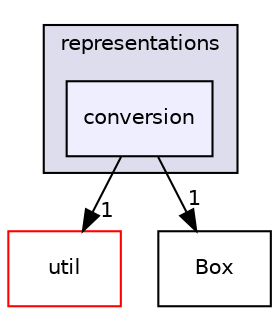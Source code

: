 digraph "/home/travis/build/hypro/hypro/src/hypro/representations/conversion" {
  compound=true
  node [ fontsize="10", fontname="Helvetica"];
  edge [ labelfontsize="10", labelfontname="Helvetica"];
  subgraph clusterdir_7fa927d8fbf9dfbeef69af27f63bc81b {
    graph [ bgcolor="#ddddee", pencolor="black", label="representations" fontname="Helvetica", fontsize="10", URL="dir_7fa927d8fbf9dfbeef69af27f63bc81b.html"]
  dir_9daea738ba0665232cd58b81f5fd3268 [shape=box, label="conversion", style="filled", fillcolor="#eeeeff", pencolor="black", URL="dir_9daea738ba0665232cd58b81f5fd3268.html"];
  }
  dir_879d833e0dfbe8f31a5e860bb94efb50 [shape=box label="util" fillcolor="white" style="filled" color="red" URL="dir_879d833e0dfbe8f31a5e860bb94efb50.html"];
  dir_2a022a7dd5883d249fd19381a9acb7ca [shape=box label="Box" URL="dir_2a022a7dd5883d249fd19381a9acb7ca.html"];
  dir_9daea738ba0665232cd58b81f5fd3268->dir_879d833e0dfbe8f31a5e860bb94efb50 [headlabel="1", labeldistance=1.5 headhref="dir_000036_000026.html"];
  dir_9daea738ba0665232cd58b81f5fd3268->dir_2a022a7dd5883d249fd19381a9acb7ca [headlabel="1", labeldistance=1.5 headhref="dir_000036_000034.html"];
}
